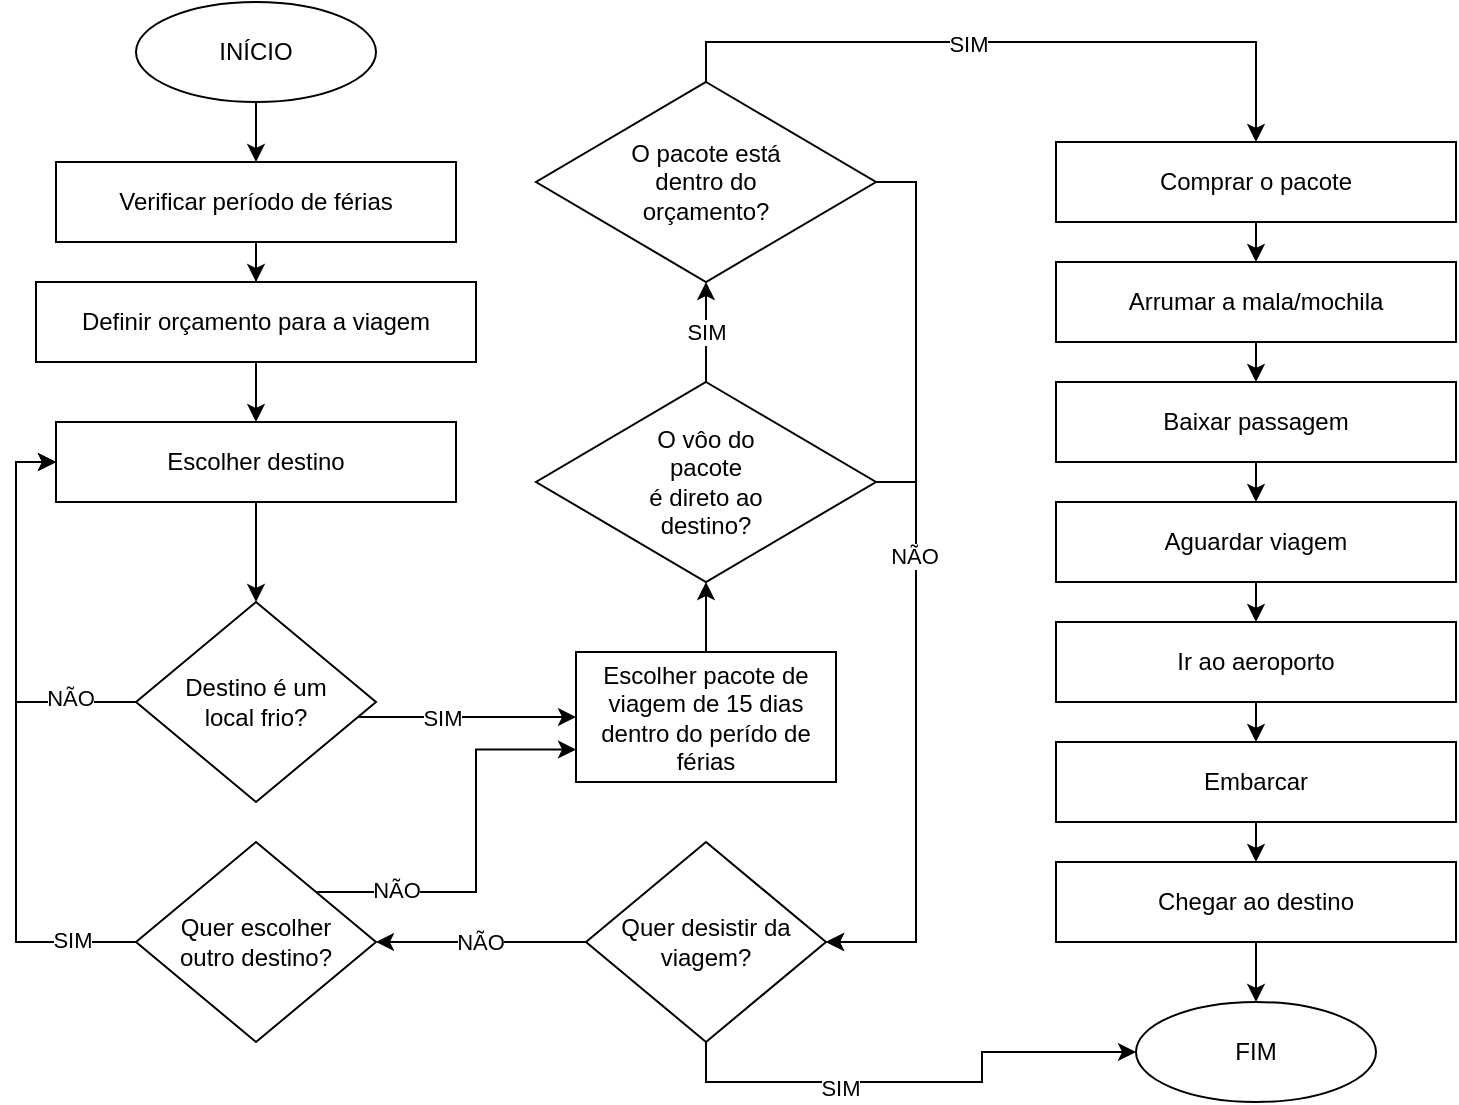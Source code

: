 <mxfile version="24.7.6">
  <diagram name="Página-1" id="PW5RKmy9i0MmptaiwKIt">
    <mxGraphModel dx="1068" dy="471" grid="1" gridSize="10" guides="1" tooltips="1" connect="1" arrows="1" fold="1" page="1" pageScale="1" pageWidth="827" pageHeight="1169" math="0" shadow="0">
      <root>
        <mxCell id="0" />
        <mxCell id="1" parent="0" />
        <mxCell id="687dKwrICeYtoKaNZH3G-19" style="edgeStyle=orthogonalEdgeStyle;rounded=0;orthogonalLoop=1;jettySize=auto;html=1;exitX=0.5;exitY=1;exitDx=0;exitDy=0;entryX=0.5;entryY=0;entryDx=0;entryDy=0;" edge="1" parent="1" source="687dKwrICeYtoKaNZH3G-1" target="687dKwrICeYtoKaNZH3G-14">
          <mxGeometry relative="1" as="geometry" />
        </mxCell>
        <mxCell id="687dKwrICeYtoKaNZH3G-1" value="INÍCIO" style="ellipse;whiteSpace=wrap;html=1;" vertex="1" parent="1">
          <mxGeometry x="80" y="20" width="120" height="50" as="geometry" />
        </mxCell>
        <mxCell id="687dKwrICeYtoKaNZH3G-24" style="edgeStyle=orthogonalEdgeStyle;rounded=0;orthogonalLoop=1;jettySize=auto;html=1;entryX=0;entryY=0.5;entryDx=0;entryDy=0;" edge="1" parent="1" source="687dKwrICeYtoKaNZH3G-4" target="687dKwrICeYtoKaNZH3G-15">
          <mxGeometry relative="1" as="geometry">
            <mxPoint x="-10" y="240" as="targetPoint" />
            <Array as="points">
              <mxPoint x="20" y="370" />
              <mxPoint x="20" y="250" />
            </Array>
          </mxGeometry>
        </mxCell>
        <mxCell id="687dKwrICeYtoKaNZH3G-25" value="NÃO" style="edgeLabel;html=1;align=center;verticalAlign=middle;resizable=0;points=[];" vertex="1" connectable="0" parent="687dKwrICeYtoKaNZH3G-24">
          <mxGeometry x="-0.67" y="-2" relative="1" as="geometry">
            <mxPoint as="offset" />
          </mxGeometry>
        </mxCell>
        <mxCell id="687dKwrICeYtoKaNZH3G-27" style="edgeStyle=orthogonalEdgeStyle;rounded=0;orthogonalLoop=1;jettySize=auto;html=1;entryX=0;entryY=0.5;entryDx=0;entryDy=0;" edge="1" parent="1" source="687dKwrICeYtoKaNZH3G-4" target="687dKwrICeYtoKaNZH3G-26">
          <mxGeometry relative="1" as="geometry">
            <Array as="points">
              <mxPoint x="250" y="378" />
            </Array>
          </mxGeometry>
        </mxCell>
        <mxCell id="687dKwrICeYtoKaNZH3G-28" value="SIM" style="edgeLabel;html=1;align=center;verticalAlign=middle;resizable=0;points=[];" vertex="1" connectable="0" parent="687dKwrICeYtoKaNZH3G-27">
          <mxGeometry x="-0.486" y="-1" relative="1" as="geometry">
            <mxPoint x="14" y="-1" as="offset" />
          </mxGeometry>
        </mxCell>
        <mxCell id="687dKwrICeYtoKaNZH3G-4" value="Destino é um&lt;div&gt;local frio?&lt;/div&gt;" style="rhombus;whiteSpace=wrap;html=1;" vertex="1" parent="1">
          <mxGeometry x="80" y="320" width="120" height="100" as="geometry" />
        </mxCell>
        <mxCell id="687dKwrICeYtoKaNZH3G-21" style="edgeStyle=orthogonalEdgeStyle;rounded=0;orthogonalLoop=1;jettySize=auto;html=1;entryX=0.5;entryY=0;entryDx=0;entryDy=0;" edge="1" parent="1" source="687dKwrICeYtoKaNZH3G-12" target="687dKwrICeYtoKaNZH3G-15">
          <mxGeometry relative="1" as="geometry" />
        </mxCell>
        <mxCell id="687dKwrICeYtoKaNZH3G-12" value="Definir orçamento para a viagem" style="rounded=0;whiteSpace=wrap;html=1;" vertex="1" parent="1">
          <mxGeometry x="30" y="160" width="220" height="40" as="geometry" />
        </mxCell>
        <mxCell id="687dKwrICeYtoKaNZH3G-20" style="edgeStyle=orthogonalEdgeStyle;rounded=0;orthogonalLoop=1;jettySize=auto;html=1;" edge="1" parent="1" source="687dKwrICeYtoKaNZH3G-14" target="687dKwrICeYtoKaNZH3G-12">
          <mxGeometry relative="1" as="geometry" />
        </mxCell>
        <mxCell id="687dKwrICeYtoKaNZH3G-14" value="Verificar período de férias" style="rounded=0;whiteSpace=wrap;html=1;" vertex="1" parent="1">
          <mxGeometry x="40" y="100" width="200" height="40" as="geometry" />
        </mxCell>
        <mxCell id="687dKwrICeYtoKaNZH3G-23" style="edgeStyle=orthogonalEdgeStyle;rounded=0;orthogonalLoop=1;jettySize=auto;html=1;entryX=0.5;entryY=0;entryDx=0;entryDy=0;" edge="1" parent="1" source="687dKwrICeYtoKaNZH3G-15" target="687dKwrICeYtoKaNZH3G-4">
          <mxGeometry relative="1" as="geometry" />
        </mxCell>
        <mxCell id="687dKwrICeYtoKaNZH3G-15" value="Escolher destino" style="rounded=0;whiteSpace=wrap;html=1;" vertex="1" parent="1">
          <mxGeometry x="40" y="230" width="200" height="40" as="geometry" />
        </mxCell>
        <mxCell id="687dKwrICeYtoKaNZH3G-35" style="edgeStyle=orthogonalEdgeStyle;rounded=0;orthogonalLoop=1;jettySize=auto;html=1;exitX=0.5;exitY=0;exitDx=0;exitDy=0;entryX=0.5;entryY=1;entryDx=0;entryDy=0;" edge="1" parent="1" source="687dKwrICeYtoKaNZH3G-26" target="687dKwrICeYtoKaNZH3G-31">
          <mxGeometry relative="1" as="geometry" />
        </mxCell>
        <mxCell id="687dKwrICeYtoKaNZH3G-26" value="Escolher pacote de viagem de 15 dias dentro do perído de férias" style="rounded=0;whiteSpace=wrap;html=1;" vertex="1" parent="1">
          <mxGeometry x="300" y="345" width="130" height="65" as="geometry" />
        </mxCell>
        <mxCell id="687dKwrICeYtoKaNZH3G-40" style="edgeStyle=orthogonalEdgeStyle;rounded=0;orthogonalLoop=1;jettySize=auto;html=1;exitX=0.5;exitY=0;exitDx=0;exitDy=0;entryX=0.5;entryY=1;entryDx=0;entryDy=0;" edge="1" parent="1" source="687dKwrICeYtoKaNZH3G-31" target="687dKwrICeYtoKaNZH3G-39">
          <mxGeometry relative="1" as="geometry" />
        </mxCell>
        <mxCell id="687dKwrICeYtoKaNZH3G-42" value="SIM" style="edgeLabel;html=1;align=center;verticalAlign=middle;resizable=0;points=[];" vertex="1" connectable="0" parent="687dKwrICeYtoKaNZH3G-40">
          <mxGeometry x="0.008" relative="1" as="geometry">
            <mxPoint as="offset" />
          </mxGeometry>
        </mxCell>
        <mxCell id="687dKwrICeYtoKaNZH3G-79" style="edgeStyle=orthogonalEdgeStyle;rounded=0;orthogonalLoop=1;jettySize=auto;html=1;entryX=1;entryY=0.5;entryDx=0;entryDy=0;" edge="1" parent="1" source="687dKwrICeYtoKaNZH3G-31" target="687dKwrICeYtoKaNZH3G-58">
          <mxGeometry relative="1" as="geometry">
            <Array as="points">
              <mxPoint x="470" y="260" />
              <mxPoint x="470" y="490" />
            </Array>
          </mxGeometry>
        </mxCell>
        <mxCell id="687dKwrICeYtoKaNZH3G-31" value="&lt;div&gt;O vôo do&lt;/div&gt;&lt;div&gt;pacote&lt;/div&gt;&lt;div&gt;é direto ao&lt;/div&gt;&lt;div&gt;destino?&lt;/div&gt;" style="rhombus;whiteSpace=wrap;html=1;" vertex="1" parent="1">
          <mxGeometry x="280" y="210" width="170" height="100" as="geometry" />
        </mxCell>
        <mxCell id="687dKwrICeYtoKaNZH3G-49" style="edgeStyle=orthogonalEdgeStyle;rounded=0;orthogonalLoop=1;jettySize=auto;html=1;entryX=0.5;entryY=0;entryDx=0;entryDy=0;" edge="1" parent="1" source="687dKwrICeYtoKaNZH3G-39" target="687dKwrICeYtoKaNZH3G-48">
          <mxGeometry relative="1" as="geometry">
            <Array as="points">
              <mxPoint x="365" y="40" />
              <mxPoint x="640" y="40" />
            </Array>
          </mxGeometry>
        </mxCell>
        <mxCell id="687dKwrICeYtoKaNZH3G-50" value="SIM&lt;div&gt;&lt;br&gt;&lt;/div&gt;" style="edgeLabel;html=1;align=center;verticalAlign=middle;resizable=0;points=[];" vertex="1" connectable="0" parent="687dKwrICeYtoKaNZH3G-49">
          <mxGeometry x="-0.053" y="-2" relative="1" as="geometry">
            <mxPoint x="-13" y="6" as="offset" />
          </mxGeometry>
        </mxCell>
        <mxCell id="687dKwrICeYtoKaNZH3G-80" style="edgeStyle=orthogonalEdgeStyle;rounded=0;orthogonalLoop=1;jettySize=auto;html=1;exitX=1;exitY=0.5;exitDx=0;exitDy=0;entryX=1;entryY=0.5;entryDx=0;entryDy=0;" edge="1" parent="1" source="687dKwrICeYtoKaNZH3G-39" target="687dKwrICeYtoKaNZH3G-58">
          <mxGeometry relative="1" as="geometry" />
        </mxCell>
        <mxCell id="687dKwrICeYtoKaNZH3G-81" value="NÃO" style="edgeLabel;html=1;align=center;verticalAlign=middle;resizable=0;points=[];" vertex="1" connectable="0" parent="687dKwrICeYtoKaNZH3G-80">
          <mxGeometry x="-0.07" y="-1" relative="1" as="geometry">
            <mxPoint as="offset" />
          </mxGeometry>
        </mxCell>
        <mxCell id="687dKwrICeYtoKaNZH3G-39" value="O pacote está&lt;div&gt;dentro do&lt;/div&gt;&lt;div&gt;orçamento?&lt;/div&gt;" style="rhombus;whiteSpace=wrap;html=1;" vertex="1" parent="1">
          <mxGeometry x="280" y="60" width="170" height="100" as="geometry" />
        </mxCell>
        <mxCell id="687dKwrICeYtoKaNZH3G-70" style="edgeStyle=orthogonalEdgeStyle;rounded=0;orthogonalLoop=1;jettySize=auto;html=1;exitX=0.5;exitY=1;exitDx=0;exitDy=0;entryX=0.5;entryY=0;entryDx=0;entryDy=0;" edge="1" parent="1" source="687dKwrICeYtoKaNZH3G-48" target="687dKwrICeYtoKaNZH3G-51">
          <mxGeometry relative="1" as="geometry" />
        </mxCell>
        <mxCell id="687dKwrICeYtoKaNZH3G-48" value="Comprar o pacote" style="rounded=0;whiteSpace=wrap;html=1;" vertex="1" parent="1">
          <mxGeometry x="540" y="90" width="200" height="40" as="geometry" />
        </mxCell>
        <mxCell id="687dKwrICeYtoKaNZH3G-71" style="edgeStyle=orthogonalEdgeStyle;rounded=0;orthogonalLoop=1;jettySize=auto;html=1;exitX=0.5;exitY=1;exitDx=0;exitDy=0;entryX=0.5;entryY=0;entryDx=0;entryDy=0;" edge="1" parent="1" source="687dKwrICeYtoKaNZH3G-51" target="687dKwrICeYtoKaNZH3G-55">
          <mxGeometry relative="1" as="geometry" />
        </mxCell>
        <mxCell id="687dKwrICeYtoKaNZH3G-51" value="Arrumar a mala/mochila" style="rounded=0;whiteSpace=wrap;html=1;" vertex="1" parent="1">
          <mxGeometry x="540" y="150" width="200" height="40" as="geometry" />
        </mxCell>
        <mxCell id="687dKwrICeYtoKaNZH3G-73" style="edgeStyle=orthogonalEdgeStyle;rounded=0;orthogonalLoop=1;jettySize=auto;html=1;exitX=0.5;exitY=1;exitDx=0;exitDy=0;entryX=0.5;entryY=0;entryDx=0;entryDy=0;" edge="1" parent="1" source="687dKwrICeYtoKaNZH3G-55" target="687dKwrICeYtoKaNZH3G-57">
          <mxGeometry relative="1" as="geometry" />
        </mxCell>
        <mxCell id="687dKwrICeYtoKaNZH3G-55" value="Baixar passagem" style="rounded=0;whiteSpace=wrap;html=1;" vertex="1" parent="1">
          <mxGeometry x="540" y="210" width="200" height="40" as="geometry" />
        </mxCell>
        <mxCell id="687dKwrICeYtoKaNZH3G-74" style="edgeStyle=orthogonalEdgeStyle;rounded=0;orthogonalLoop=1;jettySize=auto;html=1;exitX=0.5;exitY=1;exitDx=0;exitDy=0;entryX=0.5;entryY=0;entryDx=0;entryDy=0;" edge="1" parent="1" source="687dKwrICeYtoKaNZH3G-57" target="687dKwrICeYtoKaNZH3G-67">
          <mxGeometry relative="1" as="geometry" />
        </mxCell>
        <mxCell id="687dKwrICeYtoKaNZH3G-57" value="Aguardar viagem" style="rounded=0;whiteSpace=wrap;html=1;" vertex="1" parent="1">
          <mxGeometry x="540" y="270" width="200" height="40" as="geometry" />
        </mxCell>
        <mxCell id="687dKwrICeYtoKaNZH3G-63" style="edgeStyle=orthogonalEdgeStyle;rounded=0;orthogonalLoop=1;jettySize=auto;html=1;entryX=1;entryY=0.5;entryDx=0;entryDy=0;" edge="1" parent="1" source="687dKwrICeYtoKaNZH3G-58" target="687dKwrICeYtoKaNZH3G-60">
          <mxGeometry relative="1" as="geometry" />
        </mxCell>
        <mxCell id="687dKwrICeYtoKaNZH3G-85" value="NÃO" style="edgeLabel;html=1;align=center;verticalAlign=middle;resizable=0;points=[];" vertex="1" connectable="0" parent="687dKwrICeYtoKaNZH3G-63">
          <mxGeometry x="0.022" relative="1" as="geometry">
            <mxPoint as="offset" />
          </mxGeometry>
        </mxCell>
        <mxCell id="687dKwrICeYtoKaNZH3G-86" style="edgeStyle=orthogonalEdgeStyle;rounded=0;orthogonalLoop=1;jettySize=auto;html=1;entryX=0;entryY=0.5;entryDx=0;entryDy=0;" edge="1" parent="1" source="687dKwrICeYtoKaNZH3G-58" target="687dKwrICeYtoKaNZH3G-77">
          <mxGeometry relative="1" as="geometry">
            <Array as="points">
              <mxPoint x="365" y="560" />
              <mxPoint x="503" y="560" />
              <mxPoint x="503" y="545" />
            </Array>
          </mxGeometry>
        </mxCell>
        <mxCell id="687dKwrICeYtoKaNZH3G-87" value="SIM" style="edgeLabel;html=1;align=center;verticalAlign=middle;resizable=0;points=[];" vertex="1" connectable="0" parent="687dKwrICeYtoKaNZH3G-86">
          <mxGeometry x="-0.309" y="-3" relative="1" as="geometry">
            <mxPoint as="offset" />
          </mxGeometry>
        </mxCell>
        <mxCell id="687dKwrICeYtoKaNZH3G-58" value="Quer desistir da viagem?" style="rhombus;whiteSpace=wrap;html=1;" vertex="1" parent="1">
          <mxGeometry x="305" y="440" width="120" height="100" as="geometry" />
        </mxCell>
        <mxCell id="687dKwrICeYtoKaNZH3G-83" style="edgeStyle=orthogonalEdgeStyle;rounded=0;orthogonalLoop=1;jettySize=auto;html=1;entryX=0;entryY=0.5;entryDx=0;entryDy=0;" edge="1" parent="1" source="687dKwrICeYtoKaNZH3G-60" target="687dKwrICeYtoKaNZH3G-15">
          <mxGeometry relative="1" as="geometry">
            <Array as="points">
              <mxPoint x="20" y="490" />
              <mxPoint x="20" y="250" />
            </Array>
          </mxGeometry>
        </mxCell>
        <mxCell id="687dKwrICeYtoKaNZH3G-84" value="SIM" style="edgeLabel;html=1;align=center;verticalAlign=middle;resizable=0;points=[];" vertex="1" connectable="0" parent="687dKwrICeYtoKaNZH3G-83">
          <mxGeometry x="-0.8" y="-1" relative="1" as="geometry">
            <mxPoint as="offset" />
          </mxGeometry>
        </mxCell>
        <mxCell id="687dKwrICeYtoKaNZH3G-90" style="edgeStyle=orthogonalEdgeStyle;rounded=0;orthogonalLoop=1;jettySize=auto;html=1;exitX=1;exitY=0;exitDx=0;exitDy=0;entryX=0;entryY=0.75;entryDx=0;entryDy=0;" edge="1" parent="1" source="687dKwrICeYtoKaNZH3G-60" target="687dKwrICeYtoKaNZH3G-26">
          <mxGeometry relative="1" as="geometry" />
        </mxCell>
        <mxCell id="687dKwrICeYtoKaNZH3G-91" value="NÃO" style="edgeLabel;html=1;align=center;verticalAlign=middle;resizable=0;points=[];" vertex="1" connectable="0" parent="687dKwrICeYtoKaNZH3G-90">
          <mxGeometry x="-0.606" y="1" relative="1" as="geometry">
            <mxPoint as="offset" />
          </mxGeometry>
        </mxCell>
        <mxCell id="687dKwrICeYtoKaNZH3G-60" value="Quer escolher&lt;div&gt;outro destino?&lt;/div&gt;" style="rhombus;whiteSpace=wrap;html=1;" vertex="1" parent="1">
          <mxGeometry x="80" y="440" width="120" height="100" as="geometry" />
        </mxCell>
        <mxCell id="687dKwrICeYtoKaNZH3G-75" style="edgeStyle=orthogonalEdgeStyle;rounded=0;orthogonalLoop=1;jettySize=auto;html=1;exitX=0.5;exitY=1;exitDx=0;exitDy=0;entryX=0.5;entryY=0;entryDx=0;entryDy=0;" edge="1" parent="1" source="687dKwrICeYtoKaNZH3G-67" target="687dKwrICeYtoKaNZH3G-68">
          <mxGeometry relative="1" as="geometry" />
        </mxCell>
        <mxCell id="687dKwrICeYtoKaNZH3G-67" value="Ir ao aeroporto" style="rounded=0;whiteSpace=wrap;html=1;" vertex="1" parent="1">
          <mxGeometry x="540" y="330" width="200" height="40" as="geometry" />
        </mxCell>
        <mxCell id="687dKwrICeYtoKaNZH3G-76" style="edgeStyle=orthogonalEdgeStyle;rounded=0;orthogonalLoop=1;jettySize=auto;html=1;exitX=0.5;exitY=1;exitDx=0;exitDy=0;entryX=0.5;entryY=0;entryDx=0;entryDy=0;" edge="1" parent="1" source="687dKwrICeYtoKaNZH3G-68" target="687dKwrICeYtoKaNZH3G-69">
          <mxGeometry relative="1" as="geometry" />
        </mxCell>
        <mxCell id="687dKwrICeYtoKaNZH3G-68" value="Embarcar" style="rounded=0;whiteSpace=wrap;html=1;" vertex="1" parent="1">
          <mxGeometry x="540" y="390" width="200" height="40" as="geometry" />
        </mxCell>
        <mxCell id="687dKwrICeYtoKaNZH3G-78" style="edgeStyle=orthogonalEdgeStyle;rounded=0;orthogonalLoop=1;jettySize=auto;html=1;exitX=0.5;exitY=1;exitDx=0;exitDy=0;entryX=0.5;entryY=0;entryDx=0;entryDy=0;" edge="1" parent="1" source="687dKwrICeYtoKaNZH3G-69" target="687dKwrICeYtoKaNZH3G-77">
          <mxGeometry relative="1" as="geometry" />
        </mxCell>
        <mxCell id="687dKwrICeYtoKaNZH3G-69" value="Chegar ao destino" style="rounded=0;whiteSpace=wrap;html=1;" vertex="1" parent="1">
          <mxGeometry x="540" y="450" width="200" height="40" as="geometry" />
        </mxCell>
        <mxCell id="687dKwrICeYtoKaNZH3G-77" value="FIM" style="ellipse;whiteSpace=wrap;html=1;" vertex="1" parent="1">
          <mxGeometry x="580" y="520" width="120" height="50" as="geometry" />
        </mxCell>
      </root>
    </mxGraphModel>
  </diagram>
</mxfile>
